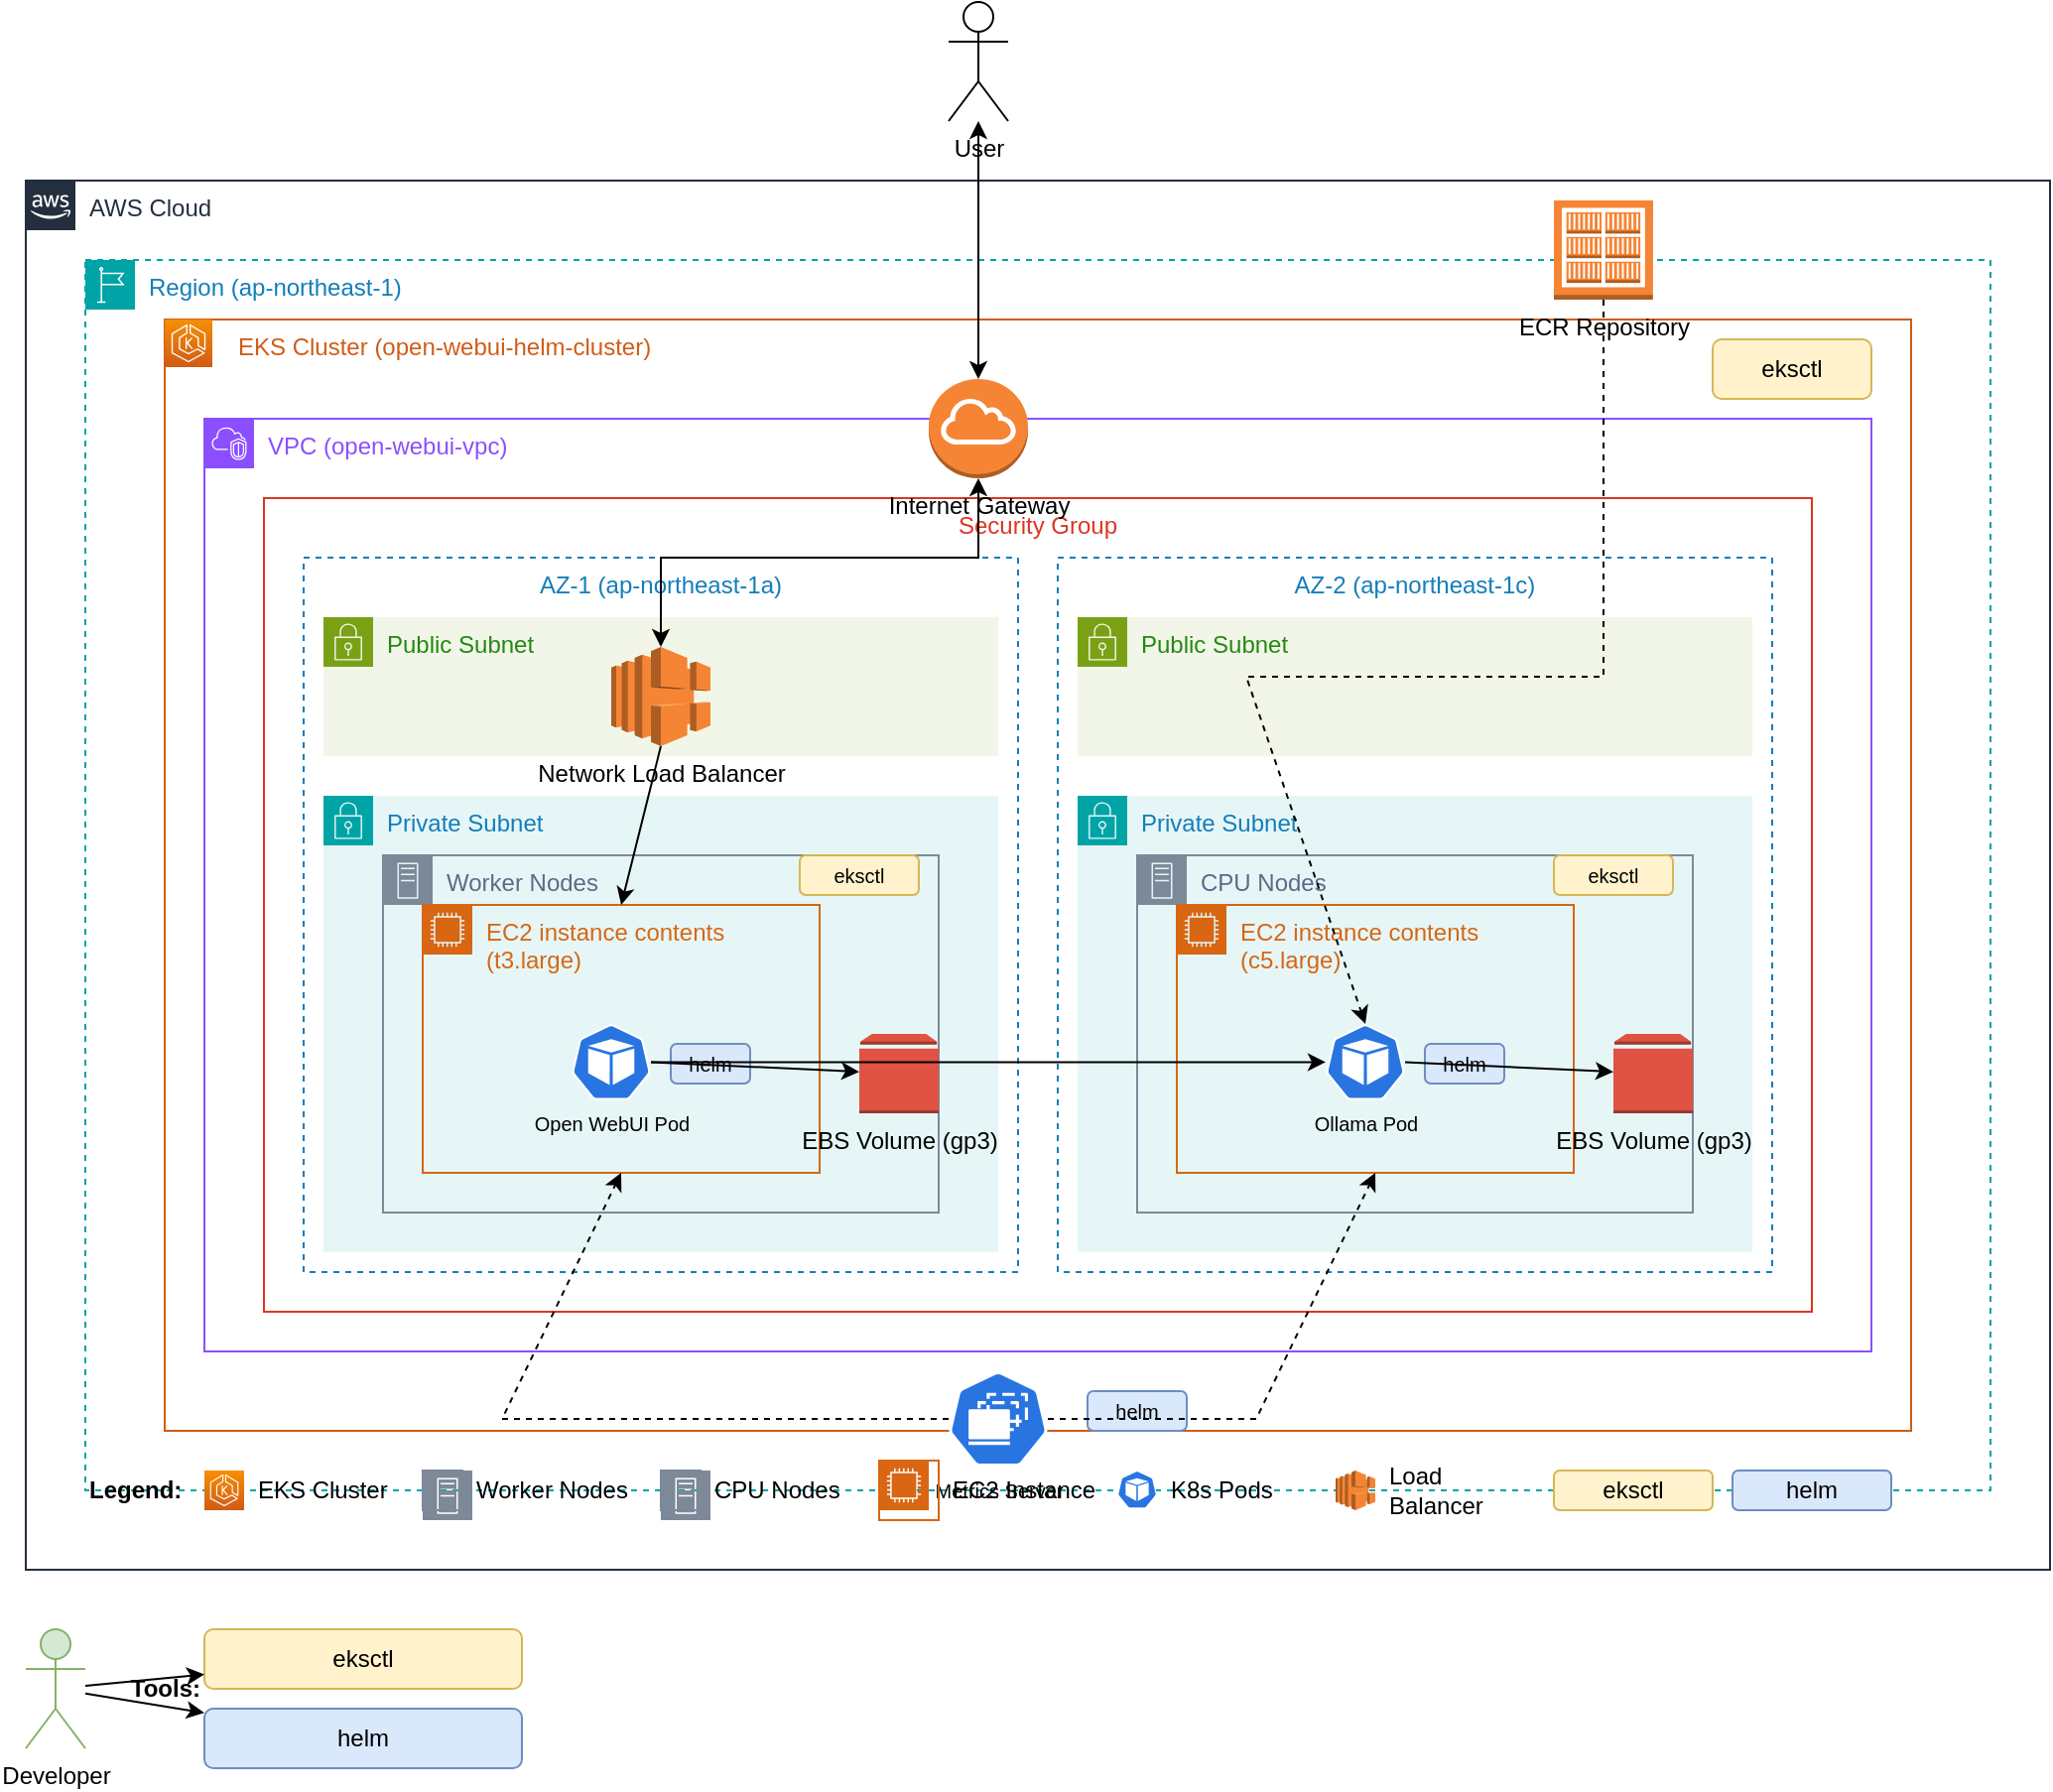 <mxfile>
    <diagram id="open-webui-eks-architecture" name="Page-1">
        <mxGraphModel dx="567" dy="558" grid="1" gridSize="10" guides="1" tooltips="1" connect="1" arrows="1" fold="1" page="1" pageScale="1" pageWidth="1100" pageHeight="850" math="0" shadow="0">
            <root>
                <mxCell id="0"/>
                <mxCell id="1" parent="0"/>
                <mxCell id="user" value="User" style="shape=umlActor;verticalLabelPosition=bottom;verticalAlign=top;html=1;outlineConnect=0;" parent="1" vertex="1">
                    <mxGeometry x="505" y="10" width="30" height="60" as="geometry"/>
                </mxCell>
                <mxCell id="developer" value="Developer" style="shape=umlActor;verticalLabelPosition=bottom;verticalAlign=top;html=1;outlineConnect=0;fillColor=#d5e8d4;strokeColor=#82b366;" parent="1" vertex="1">
                    <mxGeometry x="40" y="830" width="30" height="60" as="geometry"/>
                </mxCell>
                <mxCell id="tools_used" value="Tools:" style="text;html=1;strokeColor=none;fillColor=none;align=right;verticalAlign=middle;whiteSpace=wrap;rounded=0;fontStyle=1" parent="1" vertex="1">
                    <mxGeometry x="70" y="850" width="60" height="20" as="geometry"/>
                </mxCell>
                <mxCell id="eksctl_tool" value="eksctl" style="rounded=1;whiteSpace=wrap;html=1;fillColor=#fff2cc;strokeColor=#d6b656;align=center;verticalAlign=middle;" parent="1" vertex="1">
                    <mxGeometry x="130" y="830" width="160" height="30" as="geometry"/>
                </mxCell>
                <mxCell id="helm_tool" value="helm" style="rounded=1;whiteSpace=wrap;html=1;fillColor=#dae8fc;strokeColor=#6c8ebf;align=center;verticalAlign=middle;" parent="1" vertex="1">
                    <mxGeometry x="130" y="870" width="160" height="30" as="geometry"/>
                </mxCell>
                <mxCell id="aws_cloud" value="AWS Cloud" style="points=[[0,0],[0.25,0],[0.5,0],[0.75,0],[1,0],[1,0.25],[1,0.5],[1,0.75],[1,1],[0.75,1],[0.5,1],[0.25,1],[0,1],[0,0.75],[0,0.5],[0,0.25]];outlineConnect=0;gradientColor=none;html=1;whiteSpace=wrap;fontSize=12;fontStyle=0;container=1;pointerEvents=0;collapsible=0;recursiveResize=0;shape=mxgraph.aws4.group;grIcon=mxgraph.aws4.group_aws_cloud_alt;strokeColor=#232F3E;fillColor=none;verticalAlign=top;align=left;spacingLeft=30;fontColor=#232F3E;dashed=0;" parent="1" vertex="1">
                    <mxGeometry x="40" y="100" width="1020" height="700" as="geometry"/>
                </mxCell>
                <mxCell id="region" value="Region (ap-northeast-1)" style="points=[[0,0],[0.25,0],[0.5,0],[0.75,0],[1,0],[1,0.25],[1,0.5],[1,0.75],[1,1],[0.75,1],[0.5,1],[0.25,1],[0,1],[0,0.75],[0,0.5],[0,0.25]];outlineConnect=0;gradientColor=none;html=1;whiteSpace=wrap;fontSize=12;fontStyle=0;container=1;pointerEvents=0;collapsible=0;recursiveResize=0;shape=mxgraph.aws4.group;grIcon=mxgraph.aws4.group_region;strokeColor=#00A4A6;fillColor=none;verticalAlign=top;align=left;spacingLeft=30;fontColor=#147EBA;dashed=1;" parent="aws_cloud" vertex="1">
                    <mxGeometry x="30" y="40" width="960" height="620" as="geometry"/>
                </mxCell>
                <mxCell id="eks_cluster" value="EKS Cluster (open-webui-helm-cluster)" style="fillColor=none;strokeColor=#D05C17;verticalAlign=top;fontStyle=0;fontColor=#D05C17;whiteSpace=wrap;html=1;align=left;spacingLeft=35;dashed=0;rounded=0;glass=0;shadow=0;" parent="region" vertex="1">
                    <mxGeometry x="40" y="30" width="880" height="560" as="geometry"/>
                </mxCell>
                <mxCell id="created_with_eksctl" value="eksctl" style="rounded=1;whiteSpace=wrap;html=1;fillColor=#fff2cc;strokeColor=#d6b656;align=center;verticalAlign=middle;" parent="region" vertex="1">
                    <mxGeometry x="820" y="40" width="80" height="30" as="geometry"/>
                </mxCell>
                <mxCell id="eks_icon" value="" style="sketch=0;points=[[0,0,0],[0.25,0,0],[0.5,0,0],[0.75,0,0],[1,0,0],[0,1,0],[0.25,1,0],[0.5,1,0],[0.75,1,0],[1,1,0],[0,0.25,0],[0,0.5,0],[0,0.75,0],[1,0.25,0],[1,0.5,0],[1,0.75,0]];outlineConnect=0;fontColor=#232F3E;gradientColor=#F78E04;gradientDirection=north;fillColor=#D05C17;strokeColor=#ffffff;dashed=0;verticalLabelPosition=bottom;verticalAlign=top;align=center;html=1;fontSize=12;fontStyle=0;aspect=fixed;shape=mxgraph.aws4.resourceIcon;resIcon=mxgraph.aws4.eks;" parent="region" vertex="1">
                    <mxGeometry x="40" y="30" width="24" height="24" as="geometry"/>
                </mxCell>
                <mxCell id="vpc" value="VPC (open-webui-vpc)" style="points=[[0,0],[0.25,0],[0.5,0],[0.75,0],[1,0],[1,0.25],[1,0.5],[1,0.75],[1,1],[0.75,1],[0.5,1],[0.25,1],[0,1],[0,0.75],[0,0.5],[0,0.25]];outlineConnect=0;gradientColor=none;html=1;whiteSpace=wrap;fontSize=12;fontStyle=0;container=1;pointerEvents=0;collapsible=0;recursiveResize=0;shape=mxgraph.aws4.group;grIcon=mxgraph.aws4.group_vpc2;strokeColor=#8C4FFF;fillColor=none;verticalAlign=top;align=left;spacingLeft=30;fontColor=#8C4FFF;dashed=0;" parent="region" vertex="1">
                    <mxGeometry x="60" y="80" width="840" height="470" as="geometry"/>
                </mxCell>
                <mxCell id="security_group" value="Security Group" style="fillColor=none;strokeColor=#DD3522;verticalAlign=top;fontStyle=0;fontColor=#DD3522;whiteSpace=wrap;html=1;" parent="vpc" vertex="1">
                    <mxGeometry x="30" y="40" width="780" height="410" as="geometry"/>
                </mxCell>
                <mxCell id="igw" value="Internet Gateway" style="outlineConnect=0;dashed=0;verticalLabelPosition=bottom;verticalAlign=top;align=center;html=1;shape=mxgraph.aws3.internet_gateway;fillColor=#F58534;gradientColor=none;" parent="vpc" vertex="1">
                    <mxGeometry x="365" y="-20" width="50" height="50" as="geometry"/>
                </mxCell>
                <mxCell id="az1" value="AZ-1 (ap-northeast-1a)" style="fillColor=none;strokeColor=#147EBA;dashed=1;verticalAlign=top;fontStyle=0;fontColor=#147EBA;whiteSpace=wrap;html=1;" parent="vpc" vertex="1">
                    <mxGeometry x="50" y="70" width="360" height="360" as="geometry"/>
                </mxCell>
                <mxCell id="az2" value="AZ-2 (ap-northeast-1c)" style="fillColor=none;strokeColor=#147EBA;dashed=1;verticalAlign=top;fontStyle=0;fontColor=#147EBA;whiteSpace=wrap;html=1;" parent="vpc" vertex="1">
                    <mxGeometry x="430" y="70" width="360" height="360" as="geometry"/>
                </mxCell>
                <mxCell id="public_subnet_az1" value="Public Subnet" style="points=[[0,0],[0.25,0],[0.5,0],[0.75,0],[1,0],[1,0.25],[1,0.5],[1,0.75],[1,1],[0.75,1],[0.5,1],[0.25,1],[0,1],[0,0.75],[0,0.5],[0,0.25]];outlineConnect=0;gradientColor=none;html=1;whiteSpace=wrap;fontSize=12;fontStyle=0;container=1;pointerEvents=0;collapsible=0;recursiveResize=0;shape=mxgraph.aws4.group;grIcon=mxgraph.aws4.group_security_group;grStroke=0;strokeColor=#7AA116;fillColor=#F2F6E8;verticalAlign=top;align=left;spacingLeft=30;fontColor=#248814;dashed=0;" parent="vpc" vertex="1">
                    <mxGeometry x="60" y="100" width="340" height="70" as="geometry"/>
                </mxCell>
                <mxCell id="nlb" value="Network Load Balancer" style="outlineConnect=0;dashed=0;verticalLabelPosition=bottom;verticalAlign=top;align=center;html=1;shape=mxgraph.aws3.elastic_load_balancing;fillColor=#F58534;gradientColor=none;labelPosition=center;" parent="public_subnet_az1" vertex="1">
                    <mxGeometry x="145" y="15" width="50" height="50" as="geometry"/>
                </mxCell>
                <mxCell id="private_subnet_az1" value="Private Subnet" style="points=[[0,0],[0.25,0],[0.5,0],[0.75,0],[1,0],[1,0.25],[1,0.5],[1,0.75],[1,1],[0.75,1],[0.5,1],[0.25,1],[0,1],[0,0.75],[0,0.5],[0,0.25]];outlineConnect=0;gradientColor=none;html=1;whiteSpace=wrap;fontSize=12;fontStyle=0;container=1;pointerEvents=0;collapsible=0;recursiveResize=0;shape=mxgraph.aws4.group;grIcon=mxgraph.aws4.group_security_group;grStroke=0;strokeColor=#00A4A6;fillColor=#E6F6F7;verticalAlign=top;align=left;spacingLeft=30;fontColor=#147EBA;dashed=0;" parent="vpc" vertex="1">
                    <mxGeometry x="60" y="190" width="340" height="230" as="geometry"/>
                </mxCell>
                <mxCell id="worker_nodes" value="Worker Nodes" style="points=[[0,0],[0.25,0],[0.5,0],[0.75,0],[1,0],[1,0.25],[1,0.5],[1,0.75],[1,1],[0.75,1],[0.5,1],[0.25,1],[0,1],[0,0.75],[0,0.5],[0,0.25]];outlineConnect=0;gradientColor=none;html=1;whiteSpace=wrap;fontSize=12;fontStyle=0;container=1;pointerEvents=0;collapsible=0;recursiveResize=0;shape=mxgraph.aws4.group;grIcon=mxgraph.aws4.group_on_premise;strokeColor=#7D8998;fillColor=none;verticalAlign=top;align=left;spacingLeft=30;fontColor=#5A6C86;dashed=0;" parent="private_subnet_az1" vertex="1">
                    <mxGeometry x="30" y="30" width="280" height="180" as="geometry"/>
                </mxCell>
                <mxCell id="worker_nodes_created_with" value="eksctl" style="rounded=1;whiteSpace=wrap;html=1;fillColor=#fff2cc;strokeColor=#d6b656;align=center;fontSize=10;" parent="private_subnet_az1" vertex="1">
                    <mxGeometry x="240" y="30" width="60" height="20" as="geometry"/>
                </mxCell>
                <mxCell id="ec2_worker_instance" value="EC2 instance contents (t3.large)" style="points=[[0,0],[0.25,0],[0.5,0],[0.75,0],[1,0],[1,0.25],[1,0.5],[1,0.75],[1,1],[0.75,1],[0.5,1],[0.25,1],[0,1],[0,0.75],[0,0.5],[0,0.25]];outlineConnect=0;gradientColor=none;html=1;whiteSpace=wrap;fontSize=12;fontStyle=0;container=1;pointerEvents=0;collapsible=0;recursiveResize=0;shape=mxgraph.aws4.group;grIcon=mxgraph.aws4.group_ec2_instance_contents;strokeColor=#D86613;fillColor=none;verticalAlign=top;align=left;spacingLeft=30;fontColor=#D86613;dashed=0;" parent="private_subnet_az1" vertex="1">
                    <mxGeometry x="50" y="55" width="200" height="135" as="geometry"/>
                </mxCell>
                <mxCell id="openwebui_pod" value="Open WebUI Pod" style="sketch=0;html=1;dashed=0;whitespace=wrap;fillColor=#2875E2;strokeColor=#ffffff;points=[[0.005,0.63,0],[0.1,0.2,0],[0.9,0.2,0],[0.5,0,0],[0.995,0.63,0],[0.72,0.99,0],[0.5,1,0],[0.28,0.99,0]];verticalLabelPosition=bottom;verticalAlign=top;align=center;html=1;fontSize=10;fontStyle=0;aspect=fixed;shape=mxgraph.kubernetes.icon;prIcon=pod" parent="ec2_worker_instance" vertex="1">
                    <mxGeometry x="75" y="60" width="40" height="38.4" as="geometry"/>
                </mxCell>
                <mxCell id="openwebui_created_with" value="helm" style="rounded=1;whiteSpace=wrap;html=1;fillColor=#dae8fc;strokeColor=#6c8ebf;align=center;fontSize=10;" parent="ec2_worker_instance" vertex="1">
                    <mxGeometry x="125" y="70" width="40" height="20" as="geometry"/>
                </mxCell>
                <mxCell id="ebs_volume_az1" value="EBS Volume (gp3)" style="outlineConnect=0;dashed=0;verticalLabelPosition=bottom;verticalAlign=top;align=center;html=1;shape=mxgraph.aws3.volume;fillColor=#E05243;gradientColor=none;" parent="private_subnet_az1" vertex="1">
                    <mxGeometry x="270" y="120" width="40" height="40" as="geometry"/>
                </mxCell>
                <mxCell id="conn_openwebui_to_ebs" value="" style="endArrow=classic;html=1;rounded=0;exitX=1;exitY=0.5;exitDx=0;exitDy=0;exitPerimeter=0;" parent="private_subnet_az1" source="openwebui_pod" target="ebs_volume_az1" edge="1">
                    <mxGeometry width="50" height="50" relative="1" as="geometry">
                        <mxPoint x="170" y="180" as="sourcePoint"/>
                        <mxPoint x="220" y="130" as="targetPoint"/>
                    </mxGeometry>
                </mxCell>
                <mxCell id="public_subnet_az2" value="Public Subnet" style="points=[[0,0],[0.25,0],[0.5,0],[0.75,0],[1,0],[1,0.25],[1,0.5],[1,0.75],[1,1],[0.75,1],[0.5,1],[0.25,1],[0,1],[0,0.75],[0,0.5],[0,0.25]];outlineConnect=0;gradientColor=none;html=1;whiteSpace=wrap;fontSize=12;fontStyle=0;container=1;pointerEvents=0;collapsible=0;recursiveResize=0;shape=mxgraph.aws4.group;grIcon=mxgraph.aws4.group_security_group;grStroke=0;strokeColor=#7AA116;fillColor=#F2F6E8;verticalAlign=top;align=left;spacingLeft=30;fontColor=#248814;dashed=0;" parent="vpc" vertex="1">
                    <mxGeometry x="440" y="100" width="340" height="70" as="geometry"/>
                </mxCell>
                <mxCell id="private_subnet_az2" value="Private Subnet" style="points=[[0,0],[0.25,0],[0.5,0],[0.75,0],[1,0],[1,0.25],[1,0.5],[1,0.75],[1,1],[0.75,1],[0.5,1],[0.25,1],[0,1],[0,0.75],[0,0.5],[0,0.25]];outlineConnect=0;gradientColor=none;html=1;whiteSpace=wrap;fontSize=12;fontStyle=0;container=1;pointerEvents=0;collapsible=0;recursiveResize=0;shape=mxgraph.aws4.group;grIcon=mxgraph.aws4.group_security_group;grStroke=0;strokeColor=#00A4A6;fillColor=#E6F6F7;verticalAlign=top;align=left;spacingLeft=30;fontColor=#147EBA;dashed=0;" parent="vpc" vertex="1">
                    <mxGeometry x="440" y="190" width="340" height="230" as="geometry"/>
                </mxCell>
                <mxCell id="cpu_nodes" value="CPU Nodes" style="points=[[0,0],[0.25,0],[0.5,0],[0.75,0],[1,0],[1,0.25],[1,0.5],[1,0.75],[1,1],[0.75,1],[0.5,1],[0.25,1],[0,1],[0,0.75],[0,0.5],[0,0.25]];outlineConnect=0;gradientColor=none;html=1;whiteSpace=wrap;fontSize=12;fontStyle=0;container=1;pointerEvents=0;collapsible=0;recursiveResize=0;shape=mxgraph.aws4.group;grIcon=mxgraph.aws4.group_on_premise;strokeColor=#7D8998;fillColor=none;verticalAlign=top;align=left;spacingLeft=30;fontColor=#5A6C86;dashed=0;" parent="private_subnet_az2" vertex="1">
                    <mxGeometry x="30" y="30" width="280" height="180" as="geometry"/>
                </mxCell>
                <mxCell id="cpu_nodes_created_with" value="eksctl" style="rounded=1;whiteSpace=wrap;html=1;fillColor=#fff2cc;strokeColor=#d6b656;align=center;fontSize=10;" parent="private_subnet_az2" vertex="1">
                    <mxGeometry x="240" y="30" width="60" height="20" as="geometry"/>
                </mxCell>
                <mxCell id="ec2_cpu_instance" value="EC2 instance contents (c5.large)" style="points=[[0,0],[0.25,0],[0.5,0],[0.75,0],[1,0],[1,0.25],[1,0.5],[1,0.75],[1,1],[0.75,1],[0.5,1],[0.25,1],[0,1],[0,0.75],[0,0.5],[0,0.25]];outlineConnect=0;gradientColor=none;html=1;whiteSpace=wrap;fontSize=12;fontStyle=0;container=1;pointerEvents=0;collapsible=0;recursiveResize=0;shape=mxgraph.aws4.group;grIcon=mxgraph.aws4.group_ec2_instance_contents;strokeColor=#D86613;fillColor=none;verticalAlign=top;align=left;spacingLeft=30;fontColor=#D86613;dashed=0;" parent="private_subnet_az2" vertex="1">
                    <mxGeometry x="50" y="55" width="200" height="135" as="geometry"/>
                </mxCell>
                <mxCell id="ollama_pod" value="Ollama Pod" style="sketch=0;html=1;dashed=0;whitespace=wrap;fillColor=#2875E2;strokeColor=#ffffff;points=[[0.005,0.63,0],[0.1,0.2,0],[0.9,0.2,0],[0.5,0,0],[0.995,0.63,0],[0.72,0.99,0],[0.5,1,0],[0.28,0.99,0]];verticalLabelPosition=bottom;verticalAlign=top;align=center;html=1;fontSize=10;fontStyle=0;aspect=fixed;shape=mxgraph.kubernetes.icon;prIcon=pod" parent="ec2_cpu_instance" vertex="1">
                    <mxGeometry x="75" y="60" width="40" height="38.4" as="geometry"/>
                </mxCell>
                <mxCell id="ollama_created_with" value="helm" style="rounded=1;whiteSpace=wrap;html=1;fillColor=#dae8fc;strokeColor=#6c8ebf;align=center;fontSize=10;" parent="ec2_cpu_instance" vertex="1">
                    <mxGeometry x="125" y="70" width="40" height="20" as="geometry"/>
                </mxCell>
                <mxCell id="ebs_volume_az2" value="EBS Volume (gp3)" style="outlineConnect=0;dashed=0;verticalLabelPosition=bottom;verticalAlign=top;align=center;html=1;shape=mxgraph.aws3.volume;fillColor=#E05243;gradientColor=none;" parent="private_subnet_az2" vertex="1">
                    <mxGeometry x="270" y="120" width="40" height="40" as="geometry"/>
                </mxCell>
                <mxCell id="conn_ollama_to_ebs" value="" style="endArrow=classic;html=1;rounded=0;exitX=1;exitY=0.5;exitDx=0;exitDy=0;exitPerimeter=0;" parent="private_subnet_az2" source="ollama_pod" target="ebs_volume_az2" edge="1">
                    <mxGeometry width="50" height="50" relative="1" as="geometry">
                        <mxPoint x="440" y="230" as="sourcePoint"/>
                        <mxPoint x="220" y="130" as="targetPoint"/>
                    </mxGeometry>
                </mxCell>
                <mxCell id="conn_igw_to_nlb" value="" style="endArrow=classic;startArrow=classic;html=1;rounded=0;entryX=0.5;entryY=1;entryDx=0;entryDy=0;entryPerimeter=0;exitX=0.5;exitY=0;exitDx=0;exitDy=0;exitPerimeter=0;" parent="vpc" source="nlb" target="igw" edge="1">
                    <mxGeometry width="50" height="50" relative="1" as="geometry">
                        <mxPoint x="170" y="180" as="sourcePoint"/>
                        <mxPoint x="220" y="130" as="targetPoint"/>
                        <Array as="points">
                            <mxPoint x="230" y="70"/>
                            <mxPoint x="390" y="70"/>
                        </Array>
                    </mxGeometry>
                </mxCell>
                <mxCell id="conn_nlb_to_ec2" value="" style="endArrow=classic;html=1;rounded=0;exitX=0.5;exitY=1;exitDx=0;exitDy=0;exitPerimeter=0;entryX=0.5;entryY=0;entryDx=0;entryDy=0;" parent="vpc" source="nlb" target="ec2_worker_instance" edge="1">
                    <mxGeometry width="50" height="50" relative="1" as="geometry">
                        <mxPoint x="170" y="180" as="sourcePoint"/>
                        <mxPoint x="220" y="130" as="targetPoint"/>
                    </mxGeometry>
                </mxCell>
                <mxCell id="conn_openwebui_to_ollama" style="edgeStyle=none;html=1;exitX=1;exitY=0.5;exitDx=0;exitDy=0;exitPerimeter=0;entryX=0;entryY=0.5;entryDx=0;entryDy=0;entryPerimeter=0;" parent="vpc" source="openwebui_pod" target="ollama_pod" edge="1">
                    <mxGeometry relative="1" as="geometry"/>
                </mxCell>
                <mxCell id="metrics_pod" value="Metrics Server" style="sketch=0;html=1;dashed=0;whitespace=wrap;fillColor=#2875E2;strokeColor=#ffffff;points=[[0.005,0.63,0],[0.1,0.2,0],[0.9,0.2,0],[0.5,0,0],[0.995,0.63,0],[0.72,0.99,0],[0.5,1,0],[0.28,0.99,0]];verticalLabelPosition=bottom;verticalAlign=top;align=center;html=1;fontSize=10;fontStyle=0;aspect=fixed;shape=mxgraph.kubernetes.icon;prIcon=ds" parent="region" vertex="1">
                    <mxGeometry x="435" y="560" width="50" height="48" as="geometry"/>
                </mxCell>
                <mxCell id="metrics_created_with" value="helm" style="rounded=1;whiteSpace=wrap;html=1;fillColor=#dae8fc;strokeColor=#6c8ebf;align=center;fontSize=10;" parent="region" vertex="1">
                    <mxGeometry x="505" y="570" width="50" height="20" as="geometry"/>
                </mxCell>
                <mxCell id="conn_metrics_to_worker_ec2" value="" style="endArrow=classic;html=1;rounded=0;exitX=0;exitY=0.5;exitDx=0;exitDy=0;exitPerimeter=0;entryX=0.5;entryY=1;entryDx=0;entryDy=0;dashed=1;" parent="region" source="metrics_pod" target="ec2_worker_instance" edge="1">
                    <mxGeometry width="50" height="50" relative="1" as="geometry">
                        <mxPoint x="330" y="310" as="sourcePoint"/>
                        <mxPoint x="380" y="260" as="targetPoint"/>
                        <Array as="points">
                            <mxPoint x="210" y="584"/>
                        </Array>
                    </mxGeometry>
                </mxCell>
                <mxCell id="conn_metrics_to_cpu_ec2" value="" style="endArrow=classic;html=1;rounded=0;exitX=1;exitY=0.5;exitDx=0;exitDy=0;exitPerimeter=0;entryX=0.5;entryY=1;entryDx=0;entryDy=0;dashed=1;" parent="region" source="metrics_pod" target="ec2_cpu_instance" edge="1">
                    <mxGeometry width="50" height="50" relative="1" as="geometry">
                        <mxPoint x="330" y="310" as="sourcePoint"/>
                        <mxPoint x="380" y="260" as="targetPoint"/>
                        <Array as="points">
                            <mxPoint x="590" y="584"/>
                        </Array>
                    </mxGeometry>
                </mxCell>
                <mxCell id="legend_title" value="Legend:" style="text;html=1;strokeColor=none;fillColor=none;align=left;verticalAlign=middle;whiteSpace=wrap;rounded=0;fontStyle=1" parent="aws_cloud" vertex="1">
                    <mxGeometry x="30" y="650" width="60" height="20" as="geometry"/>
                </mxCell>
                <mxCell id="legend_eks" value="" style="sketch=0;points=[[0,0,0],[0.25,0,0],[0.5,0,0],[0.75,0,0],[1,0,0],[0,1,0],[0.25,1,0],[0.5,1,0],[0.75,1,0],[1,1,0],[0,0.25,0],[0,0.5,0],[0,0.75,0],[1,0.25,0],[1,0.5,0],[1,0.75,0]];outlineConnect=0;fontColor=#232F3E;gradientColor=#F78E04;gradientDirection=north;fillColor=#D05C17;strokeColor=#ffffff;dashed=0;verticalLabelPosition=bottom;verticalAlign=top;align=center;html=1;fontSize=12;fontStyle=0;aspect=fixed;shape=mxgraph.aws4.resourceIcon;resIcon=mxgraph.aws4.eks;" parent="aws_cloud" vertex="1">
                    <mxGeometry x="90" y="650" width="20" height="20" as="geometry"/>
                </mxCell>
                <mxCell id="legend_eks_text" value="EKS Cluster" style="text;html=1;strokeColor=none;fillColor=none;align=left;verticalAlign=middle;whiteSpace=wrap;rounded=0;" parent="aws_cloud" vertex="1">
                    <mxGeometry x="115" y="650" width="75" height="20" as="geometry"/>
                </mxCell>
                <mxCell id="legend_worker_nodes" value="" style="points=[[0,0],[0.25,0],[0.5,0],[0.75,0],[1,0],[1,0.25],[1,0.5],[1,0.75],[1,1],[0.75,1],[0.5,1],[0.25,1],[0,1],[0,0.75],[0,0.5],[0,0.25]];outlineConnect=0;gradientColor=none;html=1;whiteSpace=wrap;fontSize=12;fontStyle=0;shape=mxgraph.aws4.group;grIcon=mxgraph.aws4.group_on_premise;strokeColor=#7D8998;fillColor=none;" parent="aws_cloud" vertex="1">
                    <mxGeometry x="200" y="650" width="20" height="20" as="geometry"/>
                </mxCell>
                <mxCell id="legend_worker_nodes_text" value="Worker Nodes" style="text;html=1;strokeColor=none;fillColor=none;align=left;verticalAlign=middle;whiteSpace=wrap;rounded=0;" parent="aws_cloud" vertex="1">
                    <mxGeometry x="225" y="650" width="85" height="20" as="geometry"/>
                </mxCell>
                <mxCell id="legend_cpu_nodes" value="" style="points=[[0,0],[0.25,0],[0.5,0],[0.75,0],[1,0],[1,0.25],[1,0.5],[1,0.75],[1,1],[0.75,1],[0.5,1],[0.25,1],[0,1],[0,0.75],[0,0.5],[0,0.25]];outlineConnect=0;gradientColor=none;html=1;whiteSpace=wrap;fontSize=12;fontStyle=0;shape=mxgraph.aws4.group;grIcon=mxgraph.aws4.group_on_premise;strokeColor=#7D8998;fillColor=none;" parent="aws_cloud" vertex="1">
                    <mxGeometry x="320" y="650" width="20" height="20" as="geometry"/>
                </mxCell>
                <mxCell id="legend_cpu_nodes_text" value="CPU Nodes" style="text;html=1;strokeColor=none;fillColor=none;align=left;verticalAlign=middle;whiteSpace=wrap;rounded=0;" parent="aws_cloud" vertex="1">
                    <mxGeometry x="345" y="650" width="75" height="20" as="geometry"/>
                </mxCell>
                <mxCell id="legend_ec2" value="" style="points=[[0,0],[0.25,0],[0.5,0],[0.75,0],[1,0],[1,0.25],[1,0.5],[1,0.75],[1,1],[0.75,1],[0.5,1],[0.25,1],[0,1],[0,0.75],[0,0.5],[0,0.25]];outlineConnect=0;gradientColor=none;html=1;whiteSpace=wrap;fontSize=12;fontStyle=0;container=1;pointerEvents=0;collapsible=0;recursiveResize=0;shape=mxgraph.aws4.group;grIcon=mxgraph.aws4.group_ec2_instance_contents;strokeColor=#D86613;fillColor=none;verticalAlign=top;align=left;spacingLeft=30;fontColor=#D86613;dashed=0;" parent="aws_cloud" vertex="1">
                    <mxGeometry x="430" y="645" width="30" height="30" as="geometry"/>
                </mxCell>
                <mxCell id="legend_ec2_text" value="EC2 Instance" style="text;html=1;strokeColor=none;fillColor=none;align=left;verticalAlign=middle;whiteSpace=wrap;rounded=0;" parent="aws_cloud" vertex="1">
                    <mxGeometry x="465" y="650" width="85" height="20" as="geometry"/>
                </mxCell>
                <mxCell id="legend_pod" value="" style="sketch=0;html=1;dashed=0;whitespace=wrap;fillColor=#2875E2;strokeColor=#ffffff;points=[[0.005,0.63,0],[0.1,0.2,0],[0.9,0.2,0],[0.5,0,0],[0.995,0.63,0],[0.72,0.99,0],[0.5,1,0],[0.28,0.99,0]];verticalLabelPosition=bottom;verticalAlign=top;align=center;html=1;fontSize=12;fontStyle=0;aspect=fixed;shape=mxgraph.kubernetes.icon;prIcon=pod" parent="aws_cloud" vertex="1">
                    <mxGeometry x="550" y="650" width="20" height="19.2" as="geometry"/>
                </mxCell>
                <mxCell id="legend_pod_text" value="K8s Pods" style="text;html=1;strokeColor=none;fillColor=none;align=left;verticalAlign=middle;whiteSpace=wrap;rounded=0;" parent="aws_cloud" vertex="1">
                    <mxGeometry x="575" y="650" width="75" height="20" as="geometry"/>
                </mxCell>
                <mxCell id="legend_nlb" value="" style="outlineConnect=0;dashed=0;verticalLabelPosition=bottom;verticalAlign=top;align=center;html=1;shape=mxgraph.aws3.elastic_load_balancing;fillColor=#F58534;gradientColor=none;" parent="aws_cloud" vertex="1">
                    <mxGeometry x="660" y="650" width="20" height="20" as="geometry"/>
                </mxCell>
                <mxCell id="legend_nlb_text" value="Load Balancer" style="text;html=1;strokeColor=none;fillColor=none;align=left;verticalAlign=middle;whiteSpace=wrap;rounded=0;" parent="aws_cloud" vertex="1">
                    <mxGeometry x="685" y="650" width="75" height="20" as="geometry"/>
                </mxCell>
                <mxCell id="command_legend_eksctl" value="eksctl" style="rounded=1;whiteSpace=wrap;html=1;fillColor=#fff2cc;strokeColor=#d6b656;" parent="aws_cloud" vertex="1">
                    <mxGeometry x="770" y="650" width="80" height="20" as="geometry"/>
                </mxCell>
                <mxCell id="command_legend_helm" value="helm" style="rounded=1;whiteSpace=wrap;html=1;fillColor=#dae8fc;strokeColor=#6c8ebf;" parent="aws_cloud" vertex="1">
                    <mxGeometry x="860" y="650" width="80" height="20" as="geometry"/>
                </mxCell>
                <mxCell id="ecr" value="ECR Repository" style="outlineConnect=0;dashed=0;verticalLabelPosition=bottom;verticalAlign=top;align=center;html=1;shape=mxgraph.aws3.ecr_registry;fillColor=#F58534;gradientColor=none;" parent="aws_cloud" vertex="1">
                    <mxGeometry x="770" y="10" width="50" height="50" as="geometry"/>
                </mxCell>
                <mxCell id="conn_ecr_to_pods" value="" style="endArrow=classic;html=1;rounded=0;entryX=0.5;entryY=0;entryDx=0;entryDy=0;entryPerimeter=0;exitX=0.5;exitY=1;exitDx=0;exitDy=0;exitPerimeter=0;dashed=1;" parent="aws_cloud" source="ecr" target="ollama_pod" edge="1">
                    <mxGeometry width="50" height="50" relative="1" as="geometry">
                        <mxPoint x="260" y="290" as="sourcePoint"/>
                        <mxPoint x="310" y="240" as="targetPoint"/>
                        <Array as="points">
                            <mxPoint x="795" y="250"/>
                            <mxPoint x="615" y="250"/>
                        </Array>
                    </mxGeometry>
                </mxCell>
                <mxCell id="conn_user_to_igw" value="" style="endArrow=classic;startArrow=classic;html=1;rounded=0;" parent="1" source="user" target="igw" edge="1">
                    <mxGeometry width="50" height="50" relative="1" as="geometry">
                        <mxPoint x="330" y="210" as="sourcePoint"/>
                        <mxPoint x="380" y="160" as="targetPoint"/>
                    </mxGeometry>
                </mxCell>
                <mxCell id="conn_developer_to_tools" value="" style="endArrow=classic;html=1;rounded=0;" parent="1" source="developer" target="eksctl_tool" edge="1">
                    <mxGeometry width="50" height="50" relative="1" as="geometry">
                        <mxPoint x="340" y="500" as="sourcePoint"/>
                        <mxPoint x="390" y="450" as="targetPoint"/>
                    </mxGeometry>
                </mxCell>
                <mxCell id="conn_developer_to_helm" value="" style="endArrow=classic;html=1;rounded=0;" parent="1" source="developer" target="helm_tool" edge="1">
                    <mxGeometry width="50" height="50" relative="1" as="geometry">
                        <mxPoint x="80" y="858" as="sourcePoint"/>
                        <mxPoint x="140" y="845" as="targetPoint"/>
                    </mxGeometry>
                </mxCell>
            </root>
        </mxGraphModel>
    </diagram>
</mxfile>
